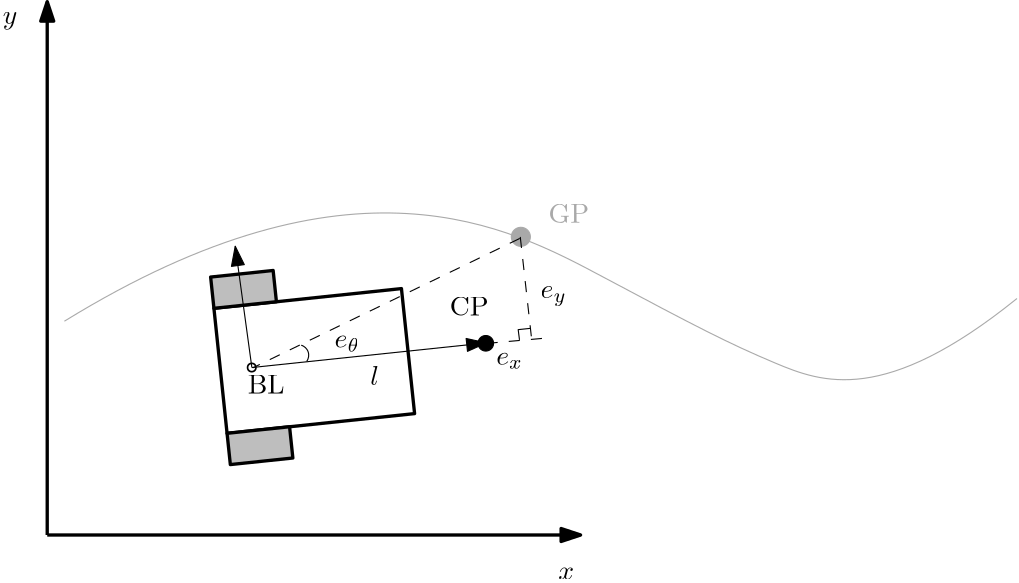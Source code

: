 <?xml version="1.0"?>
<!DOCTYPE ipe SYSTEM "ipe.dtd">
<ipe version="70206" creator="Ipe 7.2.7">
<info created="D:20170608132523" modified="D:20200228123942"/>
<ipestyle name="basic">
<symbol name="arrow/arc(spx)">
<path stroke="sym-stroke" fill="sym-stroke" pen="sym-pen">
0 0 m
-1 0.333 l
-1 -0.333 l
h
</path>
</symbol>
<symbol name="arrow/farc(spx)">
<path stroke="sym-stroke" fill="white" pen="sym-pen">
0 0 m
-1 0.333 l
-1 -0.333 l
h
</path>
</symbol>
<symbol name="arrow/ptarc(spx)">
<path stroke="sym-stroke" fill="sym-stroke" pen="sym-pen">
0 0 m
-1 0.333 l
-0.8 0 l
-1 -0.333 l
h
</path>
</symbol>
<symbol name="arrow/fptarc(spx)">
<path stroke="sym-stroke" fill="white" pen="sym-pen">
0 0 m
-1 0.333 l
-0.8 0 l
-1 -0.333 l
h
</path>
</symbol>
<symbol name="mark/circle(sx)" transformations="translations">
<path fill="sym-stroke">
0.6 0 0 0.6 0 0 e
0.4 0 0 0.4 0 0 e
</path>
</symbol>
<symbol name="mark/disk(sx)" transformations="translations">
<path fill="sym-stroke">
0.6 0 0 0.6 0 0 e
</path>
</symbol>
<symbol name="mark/fdisk(sfx)" transformations="translations">
<group>
<path fill="sym-fill">
0.5 0 0 0.5 0 0 e
</path>
<path fill="sym-stroke" fillrule="eofill">
0.6 0 0 0.6 0 0 e
0.4 0 0 0.4 0 0 e
</path>
</group>
</symbol>
<symbol name="mark/box(sx)" transformations="translations">
<path fill="sym-stroke" fillrule="eofill">
-0.6 -0.6 m
0.6 -0.6 l
0.6 0.6 l
-0.6 0.6 l
h
-0.4 -0.4 m
0.4 -0.4 l
0.4 0.4 l
-0.4 0.4 l
h
</path>
</symbol>
<symbol name="mark/square(sx)" transformations="translations">
<path fill="sym-stroke">
-0.6 -0.6 m
0.6 -0.6 l
0.6 0.6 l
-0.6 0.6 l
h
</path>
</symbol>
<symbol name="mark/fsquare(sfx)" transformations="translations">
<group>
<path fill="sym-fill">
-0.5 -0.5 m
0.5 -0.5 l
0.5 0.5 l
-0.5 0.5 l
h
</path>
<path fill="sym-stroke" fillrule="eofill">
-0.6 -0.6 m
0.6 -0.6 l
0.6 0.6 l
-0.6 0.6 l
h
-0.4 -0.4 m
0.4 -0.4 l
0.4 0.4 l
-0.4 0.4 l
h
</path>
</group>
</symbol>
<symbol name="mark/cross(sx)" transformations="translations">
<group>
<path fill="sym-stroke">
-0.43 -0.57 m
0.57 0.43 l
0.43 0.57 l
-0.57 -0.43 l
h
</path>
<path fill="sym-stroke">
-0.43 0.57 m
0.57 -0.43 l
0.43 -0.57 l
-0.57 0.43 l
h
</path>
</group>
</symbol>
<symbol name="arrow/fnormal(spx)">
<path stroke="sym-stroke" fill="white" pen="sym-pen">
0 0 m
-1 0.333 l
-1 -0.333 l
h
</path>
</symbol>
<symbol name="arrow/pointed(spx)">
<path stroke="sym-stroke" fill="sym-stroke" pen="sym-pen">
0 0 m
-1 0.333 l
-0.8 0 l
-1 -0.333 l
h
</path>
</symbol>
<symbol name="arrow/fpointed(spx)">
<path stroke="sym-stroke" fill="white" pen="sym-pen">
0 0 m
-1 0.333 l
-0.8 0 l
-1 -0.333 l
h
</path>
</symbol>
<symbol name="arrow/linear(spx)">
<path stroke="sym-stroke" pen="sym-pen">
-1 0.333 m
0 0 l
-1 -0.333 l
</path>
</symbol>
<symbol name="arrow/fdouble(spx)">
<path stroke="sym-stroke" fill="white" pen="sym-pen">
0 0 m
-1 0.333 l
-1 -0.333 l
h
-1 0 m
-2 0.333 l
-2 -0.333 l
h
</path>
</symbol>
<symbol name="arrow/double(spx)">
<path stroke="sym-stroke" fill="sym-stroke" pen="sym-pen">
0 0 m
-1 0.333 l
-1 -0.333 l
h
-1 0 m
-2 0.333 l
-2 -0.333 l
h
</path>
</symbol>
<pen name="heavier" value="0.8"/>
<pen name="fat" value="1.2"/>
<pen name="ultrafat" value="2"/>
<symbolsize name="large" value="5"/>
<symbolsize name="small" value="2"/>
<symbolsize name="tiny" value="1.1"/>
<arrowsize name="large" value="10"/>
<arrowsize name="small" value="5"/>
<arrowsize name="tiny" value="3"/>
<color name="red" value="1 0 0"/>
<color name="green" value="0 1 0"/>
<color name="blue" value="0 0 1"/>
<color name="yellow" value="1 1 0"/>
<color name="orange" value="1 0.647 0"/>
<color name="gold" value="1 0.843 0"/>
<color name="purple" value="0.627 0.125 0.941"/>
<color name="gray" value="0.745"/>
<color name="brown" value="0.647 0.165 0.165"/>
<color name="navy" value="0 0 0.502"/>
<color name="pink" value="1 0.753 0.796"/>
<color name="seagreen" value="0.18 0.545 0.341"/>
<color name="turquoise" value="0.251 0.878 0.816"/>
<color name="violet" value="0.933 0.51 0.933"/>
<color name="darkblue" value="0 0 0.545"/>
<color name="darkcyan" value="0 0.545 0.545"/>
<color name="darkgray" value="0.663"/>
<color name="darkgreen" value="0 0.392 0"/>
<color name="darkmagenta" value="0.545 0 0.545"/>
<color name="darkorange" value="1 0.549 0"/>
<color name="darkred" value="0.545 0 0"/>
<color name="lightblue" value="0.678 0.847 0.902"/>
<color name="lightcyan" value="0.878 1 1"/>
<color name="lightgray" value="0.827"/>
<color name="lightgreen" value="0.565 0.933 0.565"/>
<color name="lightyellow" value="1 1 0.878"/>
<dashstyle name="dashed" value="[4] 0"/>
<dashstyle name="dotted" value="[1 3] 0"/>
<dashstyle name="dash dotted" value="[4 2 1 2] 0"/>
<dashstyle name="dash dot dotted" value="[4 2 1 2 1 2] 0"/>
<textsize name="large" value="\large"/>
<textsize name="Large" value="\Large"/>
<textsize name="LARGE" value="\LARGE"/>
<textsize name="huge" value="\huge"/>
<textsize name="Huge" value="\Huge"/>
<textsize name="small" value="\small"/>
<textsize name="footnote" value="\footnotesize"/>
<textsize name="tiny" value="\tiny"/>
<textstyle name="center" begin="\begin{center}" end="\end{center}"/>
<textstyle name="itemize" begin="\begin{itemize}" end="\end{itemize}"/>
<textstyle name="item" begin="\begin{itemize}\item{}" end="\end{itemize}"/>
<gridsize name="4 pts" value="4"/>
<gridsize name="8 pts (~3 mm)" value="8"/>
<gridsize name="16 pts (~6 mm)" value="16"/>
<gridsize name="32 pts (~12 mm)" value="32"/>
<gridsize name="10 pts (~3.5 mm)" value="10"/>
<gridsize name="20 pts (~7 mm)" value="20"/>
<gridsize name="14 pts (~5 mm)" value="14"/>
<gridsize name="28 pts (~10 mm)" value="28"/>
<gridsize name="56 pts (~20 mm)" value="56"/>
<anglesize name="90 deg" value="90"/>
<anglesize name="60 deg" value="60"/>
<anglesize name="45 deg" value="45"/>
<anglesize name="30 deg" value="30"/>
<anglesize name="22.5 deg" value="22.5"/>
<opacity name="10%" value="0.1"/>
<opacity name="30%" value="0.3"/>
<opacity name="50%" value="0.5"/>
<opacity name="75%" value="0.75"/>
<tiling name="falling" angle="-60" step="4" width="1"/>
<tiling name="rising" angle="30" step="4" width="1"/>
</ipestyle>
<page>
<layer name="alpha"/>
<view layers="alpha" active="alpha"/>
<path layer="alpha" matrix="1.37588 -1.12108 1.12108 1.37588 -612.767 72.7567" stroke="black" fill="black">
1.5788 0 0 1.5788 217.31 507.975 e
</path>
<path stroke="darkgray">
104 536 m
208 600
320 540
354.398 522.111
399.131 505.566
446.928 544.171 c
</path>
<text matrix="1 0 0 1 -32.2524 22.5759" transformations="translations" pos="307.696 521.76" stroke="black" type="label" width="9.428" height="4.29" depth="2.85" valign="baseline" style="math">e_y</text>
<path matrix="1 0 0 1 -53.3928 22.113" stroke="darkgray" fill="darkgray">
3.43377 0 0 3.43377 321.717 544.259 e
</path>
<text matrix="1 0 0 1 -4.36843 0.0887437" transformations="translations" pos="247.117 537.921" stroke="black" type="label" width="13.975" height="6.808" depth="0" valign="baseline">CP</text>
<text matrix="1 0 0 1 -5.15376 19.8298" transformations="translations" pos="283.476 551.657" stroke="darkgray" type="label" width="14.598" height="6.808" depth="0" valign="baseline">GP</text>
<path matrix="1 0 0 1 -30.1805 203.032" stroke="black">
320 256 m
320 256 l
320 256 l
</path>
<path matrix="1 0 0 1 -30.1805 203.032" stroke="black" pen="fat" arrow="normal/normal">
128 256 m
128 448 l
</path>
<path matrix="1 0 0 1 -30.1805 203.032" stroke="black" pen="fat" arrow="normal/normal">
128 256 m
320 256 l
</path>
<text matrix="1 0 0 1 -30.1805 203.032" transformations="translations" pos="312 240" stroke="black" type="label" width="5.694" height="4.289" depth="0" valign="baseline" style="math">x</text>
<text matrix="1 0 0 1 -30.1805 203.032" transformations="translations" pos="112 440" stroke="black" type="label" width="5.242" height="4.297" depth="1.93" valign="baseline" style="math">y</text>
<path stroke="black" dash="dashed">
256 528 m
278.584 530.034 l
</path>
<path stroke="black" dash="dashed">
268.117 566.348 m
272.175 529.82 l
</path>
<path stroke="black">
271.75 533.428 m
267.365 532.958 l
267.835 529.278 l
</path>
<path matrix="0.777146 -0.62932 0.62932 0.777146 -307.039 525.912" stroke="black" pen="fat">
384 272 m
352 304 l
400 352 l
432 320 l
h
</path>
<path matrix="0.777146 -0.62932 0.62932 0.777146 -167.896 392.648" stroke="black" fill="gray" pen="fat">
160 320 m
176 336 l
168 344 l
152 328 l
h
</path>
<path matrix="0.777146 -0.62932 0.62932 0.777146 -167.896 392.648" stroke="black" fill="gray" pen="fat">
192 288 m
208 304 l
216 296 l
200 280 l
h
</path>
<use matrix="0.777146 -0.62932 0.62932 0.777146 -167.896 392.648" name="mark/circle(sx)" pos="184 312" size="normal" stroke="black"/>
<path matrix="0.777146 -0.62932 0.62932 0.777146 -434.271 139.975" stroke="black" arrow="normal/normal">
232 676 m
292 736 l
</path>
<path stroke="black" arrow="normal/normal">
171.483 519.383 m
165.505 562.989 l
</path>
<text matrix="1 0 0 1 -0.639069 1.75812" transformations="translations" pos="214.779 511.295" stroke="black" type="label" width="3.169" height="6.918" depth="0" valign="baseline" style="math">l</text>
<text matrix="1 0 0 1 -77.1085 -27.9815" transformations="translations" pos="247.117 537.921" stroke="black" type="label" width="13.284" height="6.808" depth="0" valign="baseline">BL</text>
<text matrix="1 0 0 1 -48.2524 -1.4241" transformations="translations" pos="307.696 521.76" stroke="black" type="label" width="9.655" height="4.294" depth="1.49" valign="baseline" style="math">e_x</text>
<path stroke="black" dash="dashed">
267.936 565.794 m
171.786 519.2 l
</path>
<path stroke="black">
189.251 527.353 m
3.73942 0 0 -3.73942 188.214 523.76 191.243 521.568 a
</path>
<text matrix="1 0 0 1 -106.458 4.74769" transformations="translations" pos="307.696 521.76" stroke="black" type="label" width="9.146" height="4.294" depth="1.49" valign="baseline" style="math">e_\theta</text>
</page>
</ipe>
